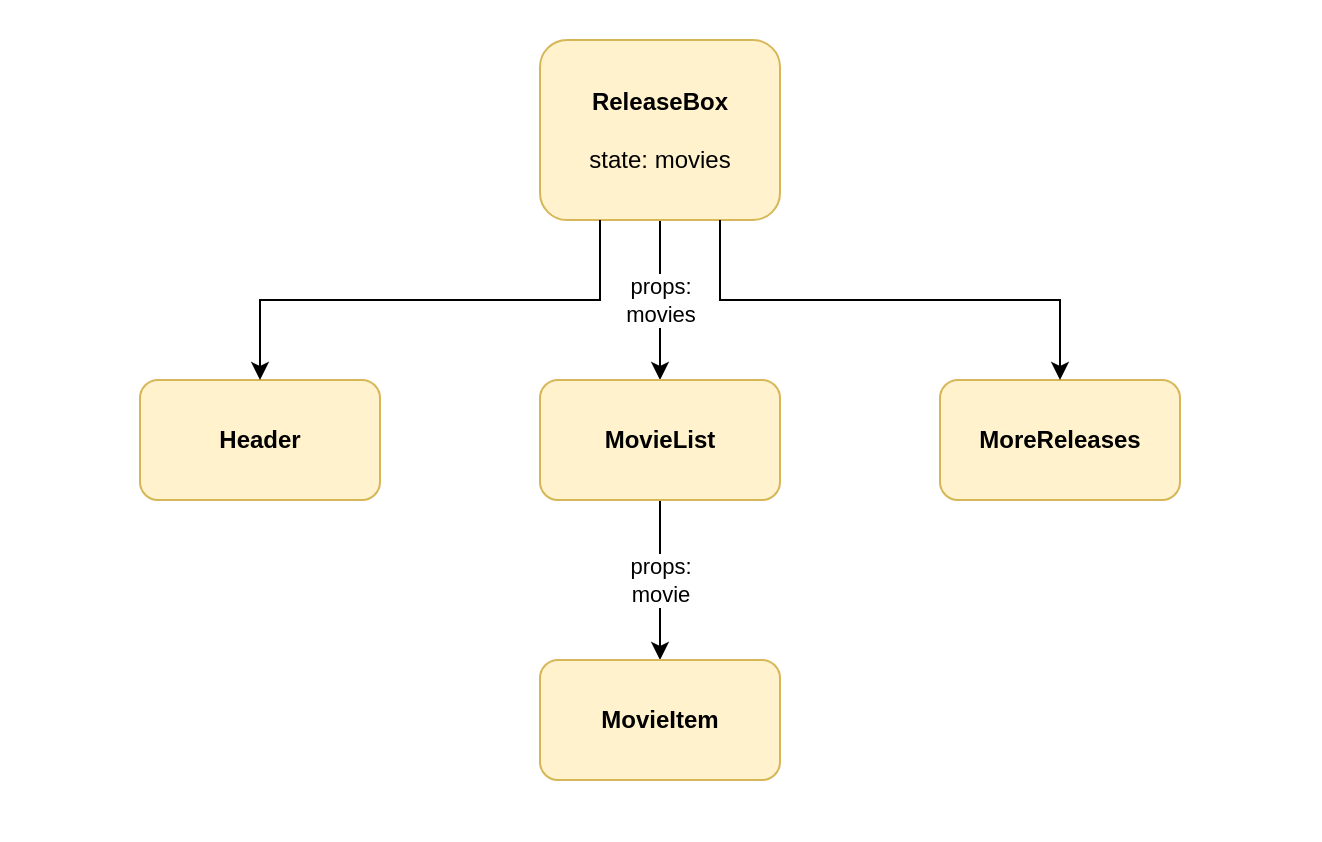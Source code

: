 <mxfile version="10.6.6" type="device"><diagram id="9N6Z_adEo9FswY2SEoxy" name="Page-1"><mxGraphModel dx="887" dy="1677" grid="1" gridSize="10" guides="1" tooltips="1" connect="1" arrows="1" fold="1" page="1" pageScale="1" pageWidth="850" pageHeight="1100" math="0" shadow="0"><root><mxCell id="0"/><mxCell id="1" parent="0"/><mxCell id="yeDG5EKKdU-8IKGPKSwu-10" value="" style="rounded=0;whiteSpace=wrap;html=1;strokeColor=none;" vertex="1" parent="1"><mxGeometry x="90" y="-10" width="660" height="420" as="geometry"/></mxCell><mxCell id="yeDG5EKKdU-8IKGPKSwu-6" value="props:&lt;br&gt;movies" style="edgeStyle=orthogonalEdgeStyle;rounded=0;orthogonalLoop=1;jettySize=auto;html=1;" edge="1" parent="1" source="yeDG5EKKdU-8IKGPKSwu-1" target="yeDG5EKKdU-8IKGPKSwu-3"><mxGeometry relative="1" as="geometry"/></mxCell><mxCell id="yeDG5EKKdU-8IKGPKSwu-1" value="&lt;b&gt;ReleaseBox&lt;/b&gt;&lt;br&gt;&lt;br&gt;state: movies&lt;br&gt;" style="rounded=1;whiteSpace=wrap;html=1;fillColor=#fff2cc;strokeColor=#d6b656;" vertex="1" parent="1"><mxGeometry x="360" y="10" width="120" height="90" as="geometry"/></mxCell><mxCell id="yeDG5EKKdU-8IKGPKSwu-2" value="&lt;b&gt;Header&lt;/b&gt;" style="rounded=1;whiteSpace=wrap;html=1;fillColor=#fff2cc;strokeColor=#d6b656;" vertex="1" parent="1"><mxGeometry x="160" y="180" width="120" height="60" as="geometry"/></mxCell><mxCell id="yeDG5EKKdU-8IKGPKSwu-9" value="props:&lt;br&gt;movie" style="edgeStyle=orthogonalEdgeStyle;rounded=0;orthogonalLoop=1;jettySize=auto;html=1;" edge="1" parent="1" source="yeDG5EKKdU-8IKGPKSwu-3" target="yeDG5EKKdU-8IKGPKSwu-4"><mxGeometry relative="1" as="geometry"/></mxCell><mxCell id="yeDG5EKKdU-8IKGPKSwu-3" value="&lt;b&gt;MovieList&lt;/b&gt;" style="rounded=1;whiteSpace=wrap;html=1;fillColor=#fff2cc;strokeColor=#d6b656;" vertex="1" parent="1"><mxGeometry x="360" y="180" width="120" height="60" as="geometry"/></mxCell><mxCell id="yeDG5EKKdU-8IKGPKSwu-4" value="&lt;b&gt;MovieItem&lt;/b&gt;" style="rounded=1;whiteSpace=wrap;html=1;fillColor=#fff2cc;strokeColor=#d6b656;" vertex="1" parent="1"><mxGeometry x="360" y="320" width="120" height="60" as="geometry"/></mxCell><mxCell id="yeDG5EKKdU-8IKGPKSwu-5" value="&lt;b&gt;MoreReleases&lt;/b&gt;" style="rounded=1;whiteSpace=wrap;html=1;fillColor=#fff2cc;strokeColor=#d6b656;" vertex="1" parent="1"><mxGeometry x="560" y="180" width="120" height="60" as="geometry"/></mxCell><mxCell id="yeDG5EKKdU-8IKGPKSwu-7" value="" style="edgeStyle=orthogonalEdgeStyle;rounded=0;orthogonalLoop=1;jettySize=auto;html=1;exitX=0.75;exitY=1;exitDx=0;exitDy=0;entryX=0.5;entryY=0;entryDx=0;entryDy=0;" edge="1" parent="1" source="yeDG5EKKdU-8IKGPKSwu-1" target="yeDG5EKKdU-8IKGPKSwu-5"><mxGeometry relative="1" as="geometry"><mxPoint x="430" y="110" as="sourcePoint"/><mxPoint x="430" y="190" as="targetPoint"/></mxGeometry></mxCell><mxCell id="yeDG5EKKdU-8IKGPKSwu-8" value="" style="edgeStyle=orthogonalEdgeStyle;rounded=0;orthogonalLoop=1;jettySize=auto;html=1;exitX=0.25;exitY=1;exitDx=0;exitDy=0;entryX=0.5;entryY=0;entryDx=0;entryDy=0;" edge="1" parent="1" source="yeDG5EKKdU-8IKGPKSwu-1" target="yeDG5EKKdU-8IKGPKSwu-2"><mxGeometry relative="1" as="geometry"><mxPoint x="430" y="110" as="sourcePoint"/><mxPoint x="430" y="190" as="targetPoint"/></mxGeometry></mxCell></root></mxGraphModel></diagram></mxfile>